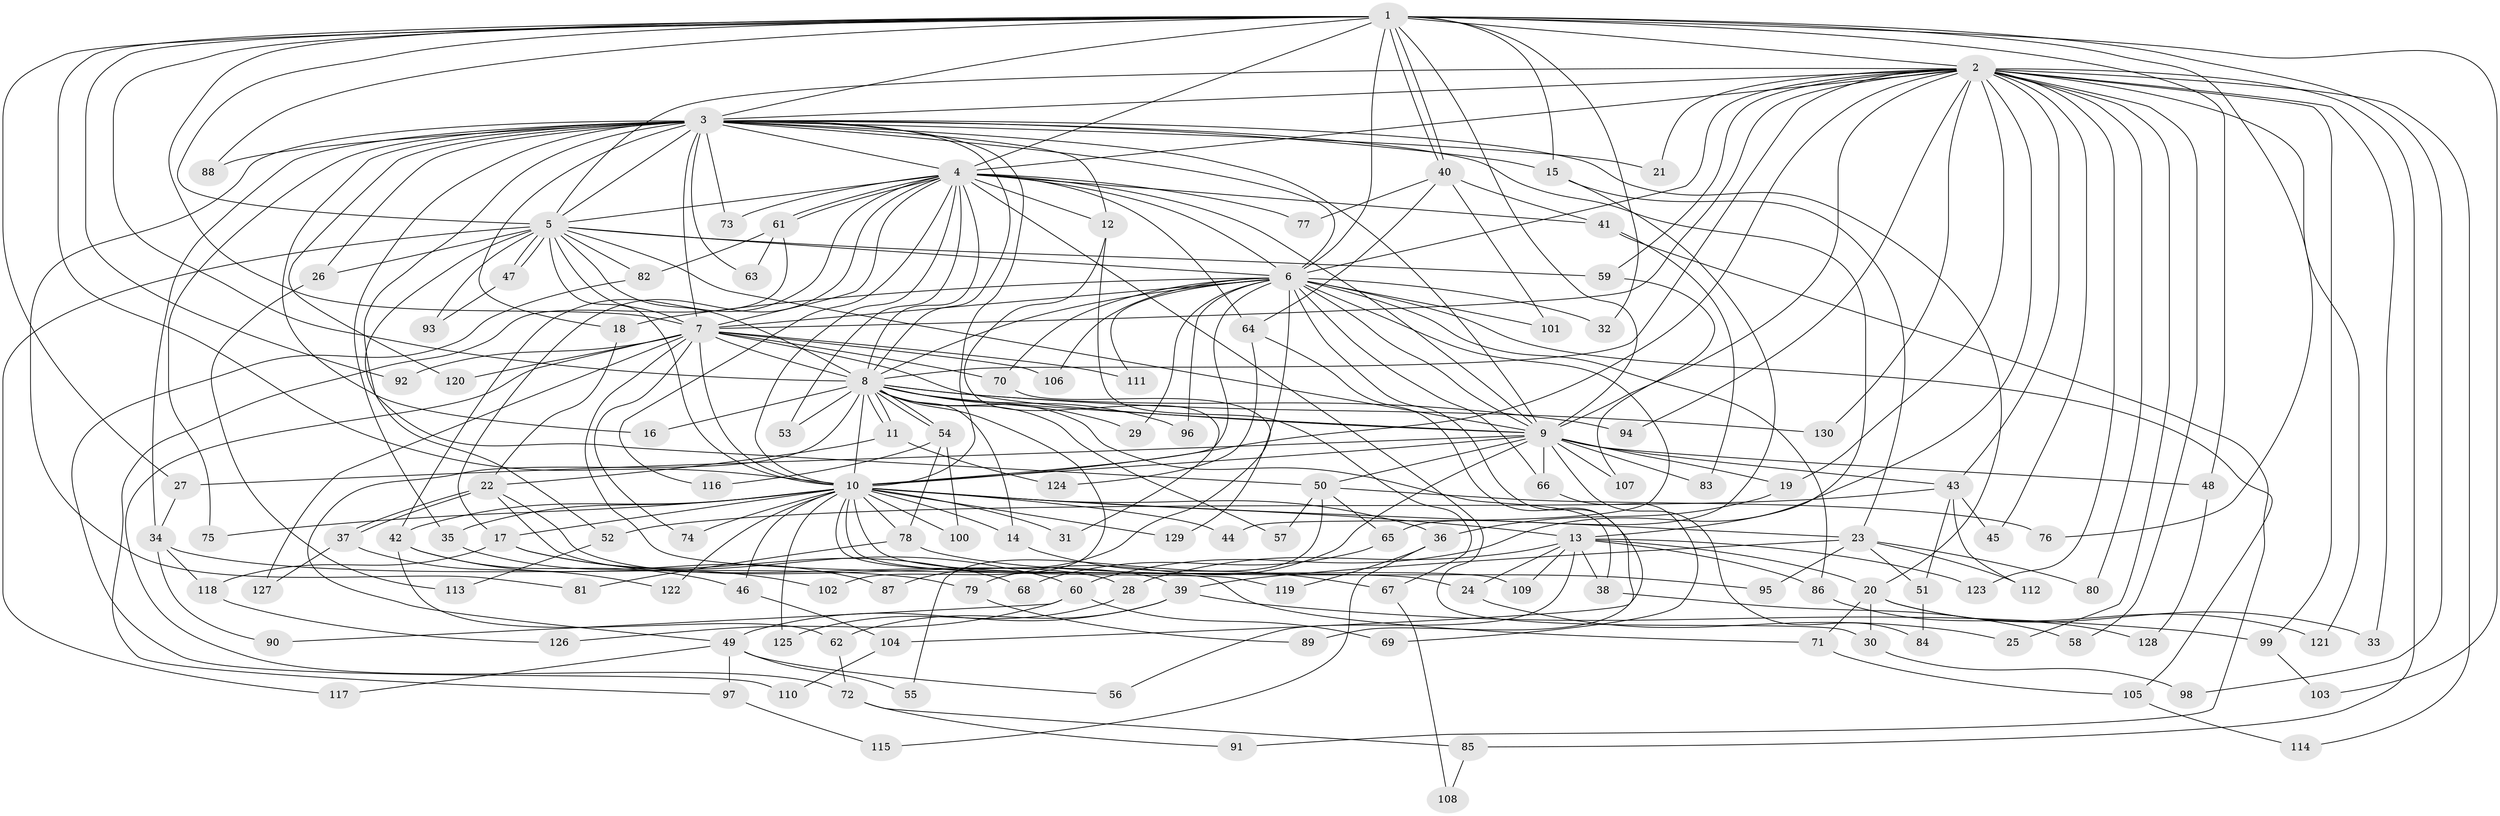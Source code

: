 // Generated by graph-tools (version 1.1) at 2025/43/03/09/25 04:43:07]
// undirected, 130 vertices, 285 edges
graph export_dot {
graph [start="1"]
  node [color=gray90,style=filled];
  1;
  2;
  3;
  4;
  5;
  6;
  7;
  8;
  9;
  10;
  11;
  12;
  13;
  14;
  15;
  16;
  17;
  18;
  19;
  20;
  21;
  22;
  23;
  24;
  25;
  26;
  27;
  28;
  29;
  30;
  31;
  32;
  33;
  34;
  35;
  36;
  37;
  38;
  39;
  40;
  41;
  42;
  43;
  44;
  45;
  46;
  47;
  48;
  49;
  50;
  51;
  52;
  53;
  54;
  55;
  56;
  57;
  58;
  59;
  60;
  61;
  62;
  63;
  64;
  65;
  66;
  67;
  68;
  69;
  70;
  71;
  72;
  73;
  74;
  75;
  76;
  77;
  78;
  79;
  80;
  81;
  82;
  83;
  84;
  85;
  86;
  87;
  88;
  89;
  90;
  91;
  92;
  93;
  94;
  95;
  96;
  97;
  98;
  99;
  100;
  101;
  102;
  103;
  104;
  105;
  106;
  107;
  108;
  109;
  110;
  111;
  112;
  113;
  114;
  115;
  116;
  117;
  118;
  119;
  120;
  121;
  122;
  123;
  124;
  125;
  126;
  127;
  128;
  129;
  130;
  1 -- 2;
  1 -- 3;
  1 -- 4;
  1 -- 5;
  1 -- 6;
  1 -- 7;
  1 -- 8;
  1 -- 9;
  1 -- 10;
  1 -- 15;
  1 -- 27;
  1 -- 32;
  1 -- 40;
  1 -- 40;
  1 -- 48;
  1 -- 76;
  1 -- 88;
  1 -- 92;
  1 -- 98;
  1 -- 103;
  2 -- 3;
  2 -- 4;
  2 -- 5;
  2 -- 6;
  2 -- 7;
  2 -- 8;
  2 -- 9;
  2 -- 10;
  2 -- 19;
  2 -- 21;
  2 -- 25;
  2 -- 33;
  2 -- 43;
  2 -- 45;
  2 -- 58;
  2 -- 59;
  2 -- 60;
  2 -- 80;
  2 -- 85;
  2 -- 94;
  2 -- 99;
  2 -- 114;
  2 -- 121;
  2 -- 123;
  2 -- 130;
  3 -- 4;
  3 -- 5;
  3 -- 6;
  3 -- 7;
  3 -- 8;
  3 -- 9;
  3 -- 10;
  3 -- 12;
  3 -- 13;
  3 -- 15;
  3 -- 16;
  3 -- 18;
  3 -- 20;
  3 -- 21;
  3 -- 26;
  3 -- 34;
  3 -- 35;
  3 -- 50;
  3 -- 63;
  3 -- 73;
  3 -- 75;
  3 -- 81;
  3 -- 88;
  3 -- 120;
  4 -- 5;
  4 -- 6;
  4 -- 7;
  4 -- 8;
  4 -- 9;
  4 -- 10;
  4 -- 12;
  4 -- 17;
  4 -- 30;
  4 -- 41;
  4 -- 42;
  4 -- 53;
  4 -- 61;
  4 -- 61;
  4 -- 64;
  4 -- 73;
  4 -- 77;
  4 -- 116;
  5 -- 6;
  5 -- 7;
  5 -- 8;
  5 -- 9;
  5 -- 10;
  5 -- 26;
  5 -- 47;
  5 -- 47;
  5 -- 52;
  5 -- 59;
  5 -- 82;
  5 -- 93;
  5 -- 117;
  6 -- 7;
  6 -- 8;
  6 -- 9;
  6 -- 10;
  6 -- 18;
  6 -- 29;
  6 -- 32;
  6 -- 44;
  6 -- 66;
  6 -- 70;
  6 -- 86;
  6 -- 96;
  6 -- 101;
  6 -- 104;
  6 -- 105;
  6 -- 106;
  6 -- 111;
  6 -- 129;
  7 -- 8;
  7 -- 9;
  7 -- 10;
  7 -- 24;
  7 -- 70;
  7 -- 72;
  7 -- 74;
  7 -- 92;
  7 -- 106;
  7 -- 111;
  7 -- 120;
  7 -- 127;
  8 -- 9;
  8 -- 10;
  8 -- 11;
  8 -- 11;
  8 -- 14;
  8 -- 16;
  8 -- 29;
  8 -- 38;
  8 -- 49;
  8 -- 53;
  8 -- 54;
  8 -- 54;
  8 -- 57;
  8 -- 94;
  8 -- 96;
  8 -- 102;
  8 -- 130;
  9 -- 10;
  9 -- 19;
  9 -- 27;
  9 -- 43;
  9 -- 48;
  9 -- 50;
  9 -- 66;
  9 -- 79;
  9 -- 83;
  9 -- 84;
  9 -- 107;
  10 -- 13;
  10 -- 14;
  10 -- 17;
  10 -- 23;
  10 -- 31;
  10 -- 35;
  10 -- 36;
  10 -- 42;
  10 -- 44;
  10 -- 46;
  10 -- 71;
  10 -- 74;
  10 -- 75;
  10 -- 78;
  10 -- 100;
  10 -- 109;
  10 -- 119;
  10 -- 122;
  10 -- 125;
  10 -- 129;
  11 -- 22;
  11 -- 124;
  12 -- 31;
  12 -- 67;
  13 -- 20;
  13 -- 24;
  13 -- 28;
  13 -- 38;
  13 -- 56;
  13 -- 86;
  13 -- 109;
  13 -- 123;
  14 -- 67;
  15 -- 23;
  15 -- 65;
  17 -- 60;
  17 -- 68;
  17 -- 118;
  18 -- 22;
  19 -- 36;
  20 -- 30;
  20 -- 33;
  20 -- 71;
  20 -- 121;
  22 -- 28;
  22 -- 37;
  22 -- 37;
  22 -- 39;
  23 -- 39;
  23 -- 51;
  23 -- 80;
  23 -- 95;
  23 -- 112;
  24 -- 25;
  26 -- 113;
  27 -- 34;
  28 -- 125;
  30 -- 98;
  34 -- 79;
  34 -- 90;
  34 -- 118;
  35 -- 87;
  36 -- 115;
  36 -- 119;
  37 -- 122;
  37 -- 127;
  38 -- 58;
  39 -- 49;
  39 -- 62;
  39 -- 99;
  40 -- 41;
  40 -- 64;
  40 -- 77;
  40 -- 101;
  41 -- 83;
  41 -- 91;
  42 -- 46;
  42 -- 62;
  42 -- 102;
  43 -- 45;
  43 -- 51;
  43 -- 52;
  43 -- 112;
  46 -- 104;
  47 -- 93;
  48 -- 128;
  49 -- 55;
  49 -- 56;
  49 -- 97;
  49 -- 117;
  50 -- 55;
  50 -- 57;
  50 -- 65;
  50 -- 76;
  51 -- 84;
  52 -- 113;
  54 -- 78;
  54 -- 100;
  54 -- 116;
  59 -- 107;
  60 -- 69;
  60 -- 90;
  60 -- 126;
  61 -- 63;
  61 -- 82;
  61 -- 97;
  62 -- 72;
  64 -- 89;
  64 -- 124;
  65 -- 68;
  66 -- 69;
  67 -- 108;
  70 -- 87;
  71 -- 105;
  72 -- 85;
  72 -- 91;
  78 -- 81;
  78 -- 95;
  79 -- 89;
  82 -- 110;
  85 -- 108;
  86 -- 128;
  97 -- 115;
  99 -- 103;
  104 -- 110;
  105 -- 114;
  118 -- 126;
}
